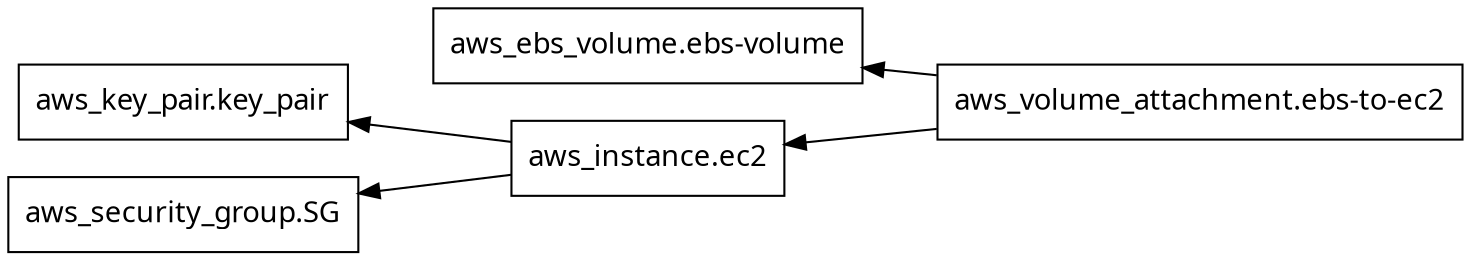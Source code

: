 digraph G {
  rankdir = "RL";
  node [shape = rect, fontname = "sans-serif"];
  "aws_ebs_volume.ebs-volume" [label="aws_ebs_volume.ebs-volume"];
  "aws_instance.ec2" [label="aws_instance.ec2"];
  "aws_key_pair.key_pair" [label="aws_key_pair.key_pair"];
  "aws_security_group.SG" [label="aws_security_group.SG"];
  "aws_volume_attachment.ebs-to-ec2" [label="aws_volume_attachment.ebs-to-ec2"];
  "aws_instance.ec2" -> "aws_key_pair.key_pair";
  "aws_instance.ec2" -> "aws_security_group.SG";
  "aws_volume_attachment.ebs-to-ec2" -> "aws_ebs_volume.ebs-volume";
  "aws_volume_attachment.ebs-to-ec2" -> "aws_instance.ec2";
}

